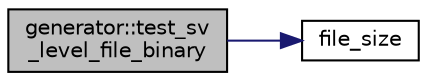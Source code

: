 digraph "generator::test_sv_level_file_binary"
{
  edge [fontname="Helvetica",fontsize="10",labelfontname="Helvetica",labelfontsize="10"];
  node [fontname="Helvetica",fontsize="10",shape=record];
  rankdir="LR";
  Node21342 [label="generator::test_sv\l_level_file_binary",height=0.2,width=0.4,color="black", fillcolor="grey75", style="filled", fontcolor="black"];
  Node21342 -> Node21343 [color="midnightblue",fontsize="10",style="solid",fontname="Helvetica"];
  Node21343 [label="file_size",height=0.2,width=0.4,color="black", fillcolor="white", style="filled",URL="$df/dbf/sajeeb_8_c.html#a5c37cf5785204b6e9adf647dc14d0e50"];
}
